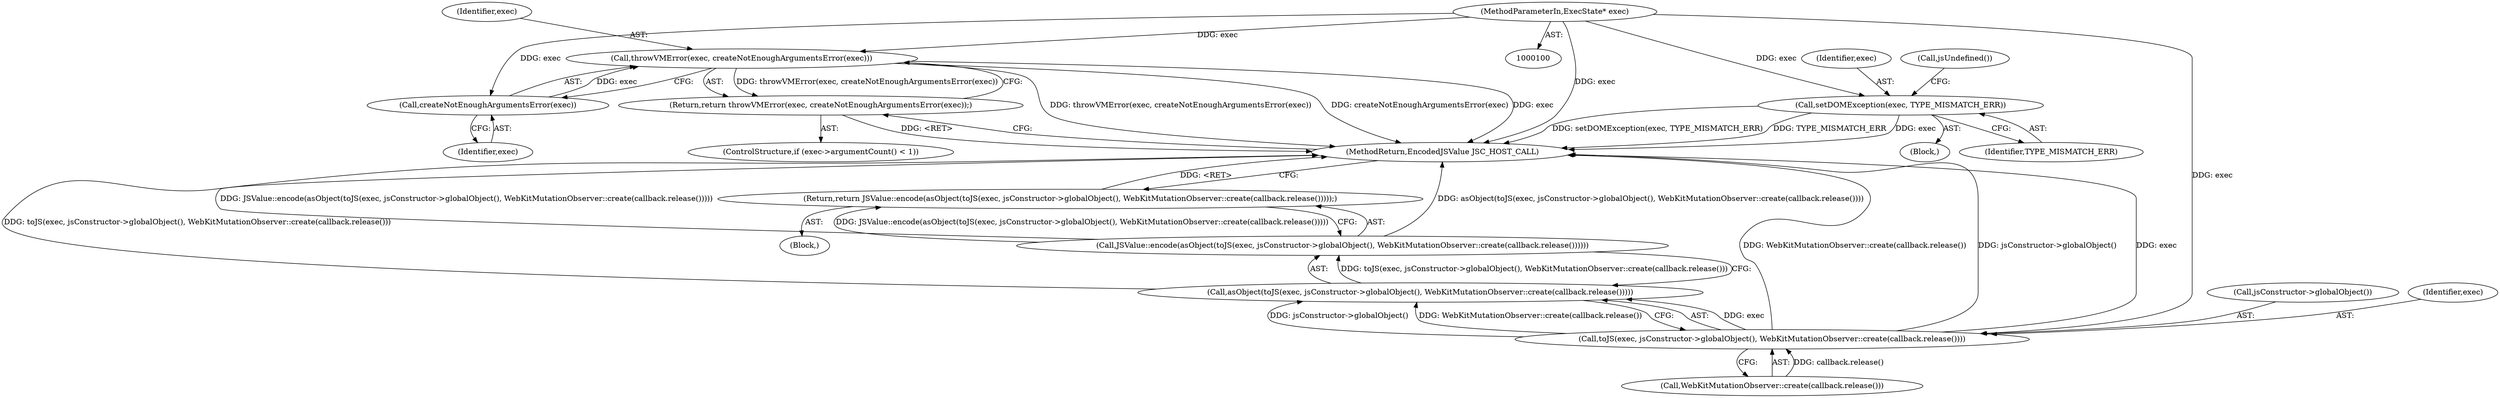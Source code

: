 digraph "0_Chrome_b944f670bb7a8a919daac497a4ea0536c954c201_5@pointer" {
"1000101" [label="(MethodParameterIn,ExecState* exec)"];
"1000108" [label="(Call,throwVMError(exec, createNotEnoughArgumentsError(exec)))"];
"1000107" [label="(Return,return throwVMError(exec, createNotEnoughArgumentsError(exec));)"];
"1000110" [label="(Call,createNotEnoughArgumentsError(exec))"];
"1000120" [label="(Call,setDOMException(exec, TYPE_MISMATCH_ERR))"];
"1000136" [label="(Call,toJS(exec, jsConstructor->globalObject(), WebKitMutationObserver::create(callback.release())))"];
"1000135" [label="(Call,asObject(toJS(exec, jsConstructor->globalObject(), WebKitMutationObserver::create(callback.release()))))"];
"1000134" [label="(Call,JSValue::encode(asObject(toJS(exec, jsConstructor->globalObject(), WebKitMutationObserver::create(callback.release())))))"];
"1000133" [label="(Return,return JSValue::encode(asObject(toJS(exec, jsConstructor->globalObject(), WebKitMutationObserver::create(callback.release()))));)"];
"1000121" [label="(Identifier,exec)"];
"1000138" [label="(Call,jsConstructor->globalObject())"];
"1000110" [label="(Call,createNotEnoughArgumentsError(exec))"];
"1000107" [label="(Return,return throwVMError(exec, createNotEnoughArgumentsError(exec));)"];
"1000103" [label="(ControlStructure,if (exec->argumentCount() < 1))"];
"1000122" [label="(Identifier,TYPE_MISMATCH_ERR)"];
"1000101" [label="(MethodParameterIn,ExecState* exec)"];
"1000137" [label="(Identifier,exec)"];
"1000135" [label="(Call,asObject(toJS(exec, jsConstructor->globalObject(), WebKitMutationObserver::create(callback.release()))))"];
"1000111" [label="(Identifier,exec)"];
"1000102" [label="(Block,)"];
"1000136" [label="(Call,toJS(exec, jsConstructor->globalObject(), WebKitMutationObserver::create(callback.release())))"];
"1000133" [label="(Return,return JSValue::encode(asObject(toJS(exec, jsConstructor->globalObject(), WebKitMutationObserver::create(callback.release()))));)"];
"1000119" [label="(Block,)"];
"1000120" [label="(Call,setDOMException(exec, TYPE_MISMATCH_ERR))"];
"1000139" [label="(Call,WebKitMutationObserver::create(callback.release()))"];
"1000109" [label="(Identifier,exec)"];
"1000108" [label="(Call,throwVMError(exec, createNotEnoughArgumentsError(exec)))"];
"1000141" [label="(MethodReturn,EncodedJSValue JSC_HOST_CALL)"];
"1000125" [label="(Call,jsUndefined())"];
"1000134" [label="(Call,JSValue::encode(asObject(toJS(exec, jsConstructor->globalObject(), WebKitMutationObserver::create(callback.release())))))"];
"1000101" -> "1000100"  [label="AST: "];
"1000101" -> "1000141"  [label="DDG: exec"];
"1000101" -> "1000108"  [label="DDG: exec"];
"1000101" -> "1000110"  [label="DDG: exec"];
"1000101" -> "1000120"  [label="DDG: exec"];
"1000101" -> "1000136"  [label="DDG: exec"];
"1000108" -> "1000107"  [label="AST: "];
"1000108" -> "1000110"  [label="CFG: "];
"1000109" -> "1000108"  [label="AST: "];
"1000110" -> "1000108"  [label="AST: "];
"1000107" -> "1000108"  [label="CFG: "];
"1000108" -> "1000141"  [label="DDG: throwVMError(exec, createNotEnoughArgumentsError(exec))"];
"1000108" -> "1000141"  [label="DDG: createNotEnoughArgumentsError(exec)"];
"1000108" -> "1000141"  [label="DDG: exec"];
"1000108" -> "1000107"  [label="DDG: throwVMError(exec, createNotEnoughArgumentsError(exec))"];
"1000110" -> "1000108"  [label="DDG: exec"];
"1000107" -> "1000103"  [label="AST: "];
"1000141" -> "1000107"  [label="CFG: "];
"1000107" -> "1000141"  [label="DDG: <RET>"];
"1000110" -> "1000111"  [label="CFG: "];
"1000111" -> "1000110"  [label="AST: "];
"1000120" -> "1000119"  [label="AST: "];
"1000120" -> "1000122"  [label="CFG: "];
"1000121" -> "1000120"  [label="AST: "];
"1000122" -> "1000120"  [label="AST: "];
"1000125" -> "1000120"  [label="CFG: "];
"1000120" -> "1000141"  [label="DDG: exec"];
"1000120" -> "1000141"  [label="DDG: setDOMException(exec, TYPE_MISMATCH_ERR)"];
"1000120" -> "1000141"  [label="DDG: TYPE_MISMATCH_ERR"];
"1000136" -> "1000135"  [label="AST: "];
"1000136" -> "1000139"  [label="CFG: "];
"1000137" -> "1000136"  [label="AST: "];
"1000138" -> "1000136"  [label="AST: "];
"1000139" -> "1000136"  [label="AST: "];
"1000135" -> "1000136"  [label="CFG: "];
"1000136" -> "1000141"  [label="DDG: WebKitMutationObserver::create(callback.release())"];
"1000136" -> "1000141"  [label="DDG: jsConstructor->globalObject()"];
"1000136" -> "1000141"  [label="DDG: exec"];
"1000136" -> "1000135"  [label="DDG: exec"];
"1000136" -> "1000135"  [label="DDG: jsConstructor->globalObject()"];
"1000136" -> "1000135"  [label="DDG: WebKitMutationObserver::create(callback.release())"];
"1000139" -> "1000136"  [label="DDG: callback.release()"];
"1000135" -> "1000134"  [label="AST: "];
"1000134" -> "1000135"  [label="CFG: "];
"1000135" -> "1000141"  [label="DDG: toJS(exec, jsConstructor->globalObject(), WebKitMutationObserver::create(callback.release()))"];
"1000135" -> "1000134"  [label="DDG: toJS(exec, jsConstructor->globalObject(), WebKitMutationObserver::create(callback.release()))"];
"1000134" -> "1000133"  [label="AST: "];
"1000133" -> "1000134"  [label="CFG: "];
"1000134" -> "1000141"  [label="DDG: JSValue::encode(asObject(toJS(exec, jsConstructor->globalObject(), WebKitMutationObserver::create(callback.release()))))"];
"1000134" -> "1000141"  [label="DDG: asObject(toJS(exec, jsConstructor->globalObject(), WebKitMutationObserver::create(callback.release())))"];
"1000134" -> "1000133"  [label="DDG: JSValue::encode(asObject(toJS(exec, jsConstructor->globalObject(), WebKitMutationObserver::create(callback.release()))))"];
"1000133" -> "1000102"  [label="AST: "];
"1000141" -> "1000133"  [label="CFG: "];
"1000133" -> "1000141"  [label="DDG: <RET>"];
}
